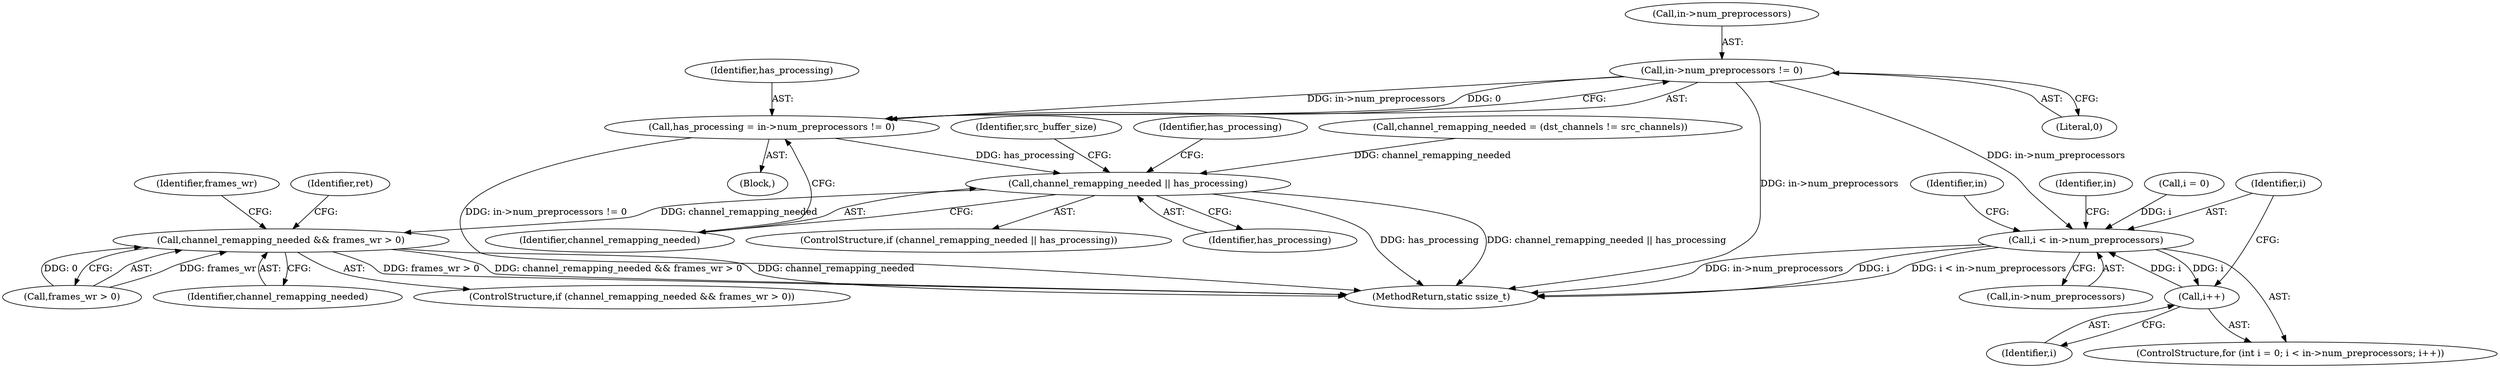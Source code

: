 digraph "0_Android_7df7ec13b1d222ac3a66797fbe432605ea8f973f@pointer" {
"1000173" [label="(Call,in->num_preprocessors != 0)"];
"1000171" [label="(Call,has_processing = in->num_preprocessors != 0)"];
"1000179" [label="(Call,channel_remapping_needed || has_processing)"];
"1000440" [label="(Call,channel_remapping_needed && frames_wr > 0)"];
"1000332" [label="(Call,i < in->num_preprocessors)"];
"1000337" [label="(Call,i++)"];
"1000180" [label="(Identifier,channel_remapping_needed)"];
"1000344" [label="(Identifier,in)"];
"1000441" [label="(Identifier,channel_remapping_needed)"];
"1000448" [label="(Identifier,ret)"];
"1000179" [label="(Call,channel_remapping_needed || has_processing)"];
"1000333" [label="(Identifier,i)"];
"1000329" [label="(Call,i = 0)"];
"1000172" [label="(Identifier,has_processing)"];
"1000338" [label="(Identifier,i)"];
"1000467" [label="(Identifier,frames_wr)"];
"1000439" [label="(ControlStructure,if (channel_remapping_needed && frames_wr > 0))"];
"1000442" [label="(Call,frames_wr > 0)"];
"1000174" [label="(Call,in->num_preprocessors)"];
"1000332" [label="(Call,i < in->num_preprocessors)"];
"1000178" [label="(ControlStructure,if (channel_remapping_needed || has_processing))"];
"1000177" [label="(Literal,0)"];
"1000181" [label="(Identifier,has_processing)"];
"1000159" [label="(Call,channel_remapping_needed = (dst_channels != src_channels))"];
"1000327" [label="(ControlStructure,for (int i = 0; i < in->num_preprocessors; i++))"];
"1000354" [label="(Identifier,in)"];
"1000185" [label="(Identifier,src_buffer_size)"];
"1000334" [label="(Call,in->num_preprocessors)"];
"1000173" [label="(Call,in->num_preprocessors != 0)"];
"1000440" [label="(Call,channel_remapping_needed && frames_wr > 0)"];
"1000468" [label="(MethodReturn,static ssize_t)"];
"1000242" [label="(Identifier,has_processing)"];
"1000337" [label="(Call,i++)"];
"1000171" [label="(Call,has_processing = in->num_preprocessors != 0)"];
"1000119" [label="(Block,)"];
"1000173" -> "1000171"  [label="AST: "];
"1000173" -> "1000177"  [label="CFG: "];
"1000174" -> "1000173"  [label="AST: "];
"1000177" -> "1000173"  [label="AST: "];
"1000171" -> "1000173"  [label="CFG: "];
"1000173" -> "1000468"  [label="DDG: in->num_preprocessors"];
"1000173" -> "1000171"  [label="DDG: in->num_preprocessors"];
"1000173" -> "1000171"  [label="DDG: 0"];
"1000173" -> "1000332"  [label="DDG: in->num_preprocessors"];
"1000171" -> "1000119"  [label="AST: "];
"1000172" -> "1000171"  [label="AST: "];
"1000180" -> "1000171"  [label="CFG: "];
"1000171" -> "1000468"  [label="DDG: in->num_preprocessors != 0"];
"1000171" -> "1000179"  [label="DDG: has_processing"];
"1000179" -> "1000178"  [label="AST: "];
"1000179" -> "1000180"  [label="CFG: "];
"1000179" -> "1000181"  [label="CFG: "];
"1000180" -> "1000179"  [label="AST: "];
"1000181" -> "1000179"  [label="AST: "];
"1000185" -> "1000179"  [label="CFG: "];
"1000242" -> "1000179"  [label="CFG: "];
"1000179" -> "1000468"  [label="DDG: channel_remapping_needed || has_processing"];
"1000179" -> "1000468"  [label="DDG: has_processing"];
"1000159" -> "1000179"  [label="DDG: channel_remapping_needed"];
"1000179" -> "1000440"  [label="DDG: channel_remapping_needed"];
"1000440" -> "1000439"  [label="AST: "];
"1000440" -> "1000441"  [label="CFG: "];
"1000440" -> "1000442"  [label="CFG: "];
"1000441" -> "1000440"  [label="AST: "];
"1000442" -> "1000440"  [label="AST: "];
"1000448" -> "1000440"  [label="CFG: "];
"1000467" -> "1000440"  [label="CFG: "];
"1000440" -> "1000468"  [label="DDG: frames_wr > 0"];
"1000440" -> "1000468"  [label="DDG: channel_remapping_needed && frames_wr > 0"];
"1000440" -> "1000468"  [label="DDG: channel_remapping_needed"];
"1000442" -> "1000440"  [label="DDG: frames_wr"];
"1000442" -> "1000440"  [label="DDG: 0"];
"1000332" -> "1000327"  [label="AST: "];
"1000332" -> "1000334"  [label="CFG: "];
"1000333" -> "1000332"  [label="AST: "];
"1000334" -> "1000332"  [label="AST: "];
"1000344" -> "1000332"  [label="CFG: "];
"1000354" -> "1000332"  [label="CFG: "];
"1000332" -> "1000468"  [label="DDG: in->num_preprocessors"];
"1000332" -> "1000468"  [label="DDG: i"];
"1000332" -> "1000468"  [label="DDG: i < in->num_preprocessors"];
"1000337" -> "1000332"  [label="DDG: i"];
"1000329" -> "1000332"  [label="DDG: i"];
"1000332" -> "1000337"  [label="DDG: i"];
"1000337" -> "1000327"  [label="AST: "];
"1000337" -> "1000338"  [label="CFG: "];
"1000338" -> "1000337"  [label="AST: "];
"1000333" -> "1000337"  [label="CFG: "];
}
